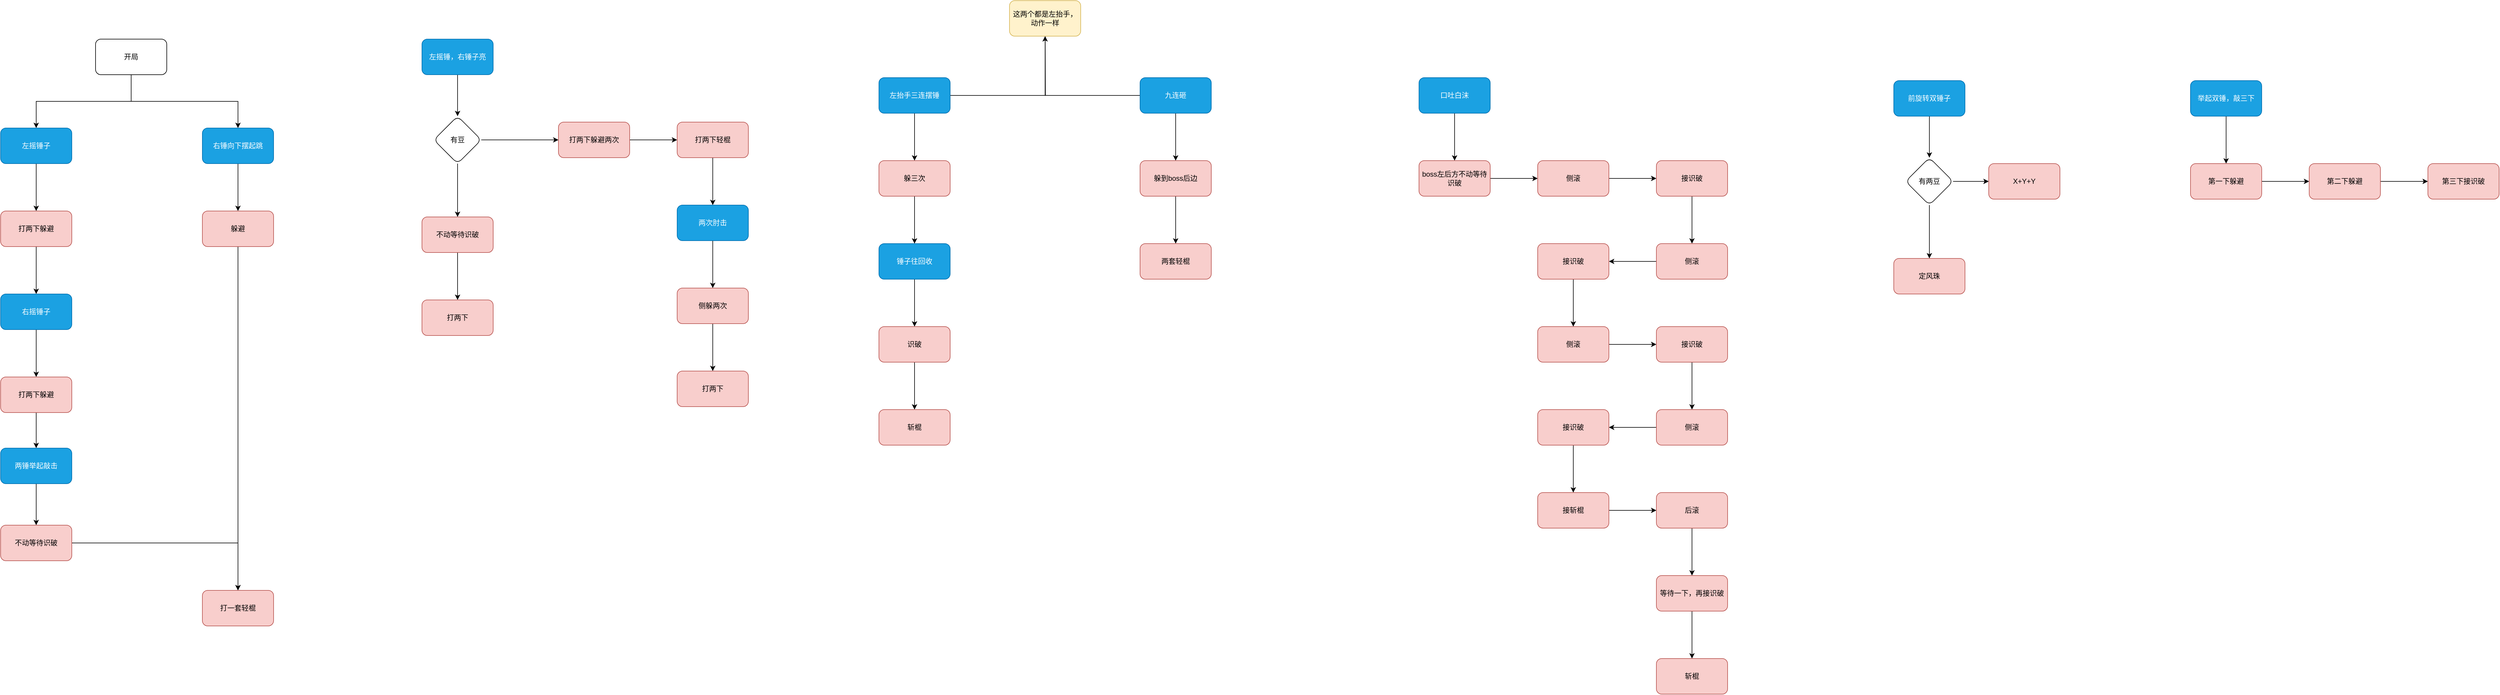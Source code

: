 <mxfile version="24.7.16">
  <diagram name="第 1 页" id="0NVcYtt5c4hPnMqfbpFV">
    <mxGraphModel dx="4301" dy="1174" grid="1" gridSize="10" guides="1" tooltips="1" connect="1" arrows="1" fold="1" page="0" pageScale="1" pageWidth="827" pageHeight="1169" math="0" shadow="0">
      <root>
        <mxCell id="0" />
        <mxCell id="1" parent="0" />
        <mxCell id="G3JIJTOK4R4ZPR2njA6u-4" style="edgeStyle=orthogonalEdgeStyle;rounded=0;orthogonalLoop=1;jettySize=auto;html=1;exitX=0.5;exitY=1;exitDx=0;exitDy=0;" edge="1" parent="1" source="G3JIJTOK4R4ZPR2njA6u-1" target="G3JIJTOK4R4ZPR2njA6u-5">
          <mxGeometry relative="1" as="geometry">
            <mxPoint x="-810" y="350" as="targetPoint" />
          </mxGeometry>
        </mxCell>
        <mxCell id="G3JIJTOK4R4ZPR2njA6u-6" style="edgeStyle=orthogonalEdgeStyle;rounded=0;orthogonalLoop=1;jettySize=auto;html=1;exitX=0.5;exitY=1;exitDx=0;exitDy=0;" edge="1" parent="1" source="G3JIJTOK4R4ZPR2njA6u-1" target="G3JIJTOK4R4ZPR2njA6u-7">
          <mxGeometry relative="1" as="geometry">
            <mxPoint x="-470" y="320" as="targetPoint" />
          </mxGeometry>
        </mxCell>
        <mxCell id="G3JIJTOK4R4ZPR2njA6u-1" value="开局" style="rounded=1;whiteSpace=wrap;html=1;" vertex="1" parent="1">
          <mxGeometry x="-710" y="170" width="120" height="60" as="geometry" />
        </mxCell>
        <mxCell id="G3JIJTOK4R4ZPR2njA6u-14" value="" style="edgeStyle=orthogonalEdgeStyle;rounded=0;orthogonalLoop=1;jettySize=auto;html=1;" edge="1" parent="1" source="G3JIJTOK4R4ZPR2njA6u-5" target="G3JIJTOK4R4ZPR2njA6u-13">
          <mxGeometry relative="1" as="geometry" />
        </mxCell>
        <mxCell id="G3JIJTOK4R4ZPR2njA6u-5" value="左摇锤子" style="rounded=1;whiteSpace=wrap;html=1;fillColor=#1ba1e2;strokeColor=#006EAF;fontColor=#ffffff;" vertex="1" parent="1">
          <mxGeometry x="-870" y="320" width="120" height="60" as="geometry" />
        </mxCell>
        <mxCell id="G3JIJTOK4R4ZPR2njA6u-9" value="" style="edgeStyle=orthogonalEdgeStyle;rounded=0;orthogonalLoop=1;jettySize=auto;html=1;" edge="1" parent="1" source="G3JIJTOK4R4ZPR2njA6u-7" target="G3JIJTOK4R4ZPR2njA6u-8">
          <mxGeometry relative="1" as="geometry" />
        </mxCell>
        <mxCell id="G3JIJTOK4R4ZPR2njA6u-7" value="右锤向下摆起跳" style="rounded=1;whiteSpace=wrap;html=1;fillColor=#1ba1e2;strokeColor=#006EAF;fontColor=#ffffff;" vertex="1" parent="1">
          <mxGeometry x="-530" y="320" width="120" height="60" as="geometry" />
        </mxCell>
        <mxCell id="G3JIJTOK4R4ZPR2njA6u-11" value="" style="edgeStyle=orthogonalEdgeStyle;rounded=0;orthogonalLoop=1;jettySize=auto;html=1;" edge="1" parent="1" source="G3JIJTOK4R4ZPR2njA6u-8" target="G3JIJTOK4R4ZPR2njA6u-10">
          <mxGeometry relative="1" as="geometry" />
        </mxCell>
        <mxCell id="G3JIJTOK4R4ZPR2njA6u-8" value="躲避" style="whiteSpace=wrap;html=1;rounded=1;fillColor=#f8cecc;strokeColor=#b85450;" vertex="1" parent="1">
          <mxGeometry x="-530" y="460" width="120" height="60" as="geometry" />
        </mxCell>
        <mxCell id="G3JIJTOK4R4ZPR2njA6u-10" value="打一套轻棍" style="whiteSpace=wrap;html=1;rounded=1;fillColor=#f8cecc;strokeColor=#b85450;" vertex="1" parent="1">
          <mxGeometry x="-530" y="1100" width="120" height="60" as="geometry" />
        </mxCell>
        <mxCell id="G3JIJTOK4R4ZPR2njA6u-16" value="" style="edgeStyle=orthogonalEdgeStyle;rounded=0;orthogonalLoop=1;jettySize=auto;html=1;" edge="1" parent="1" source="G3JIJTOK4R4ZPR2njA6u-13" target="G3JIJTOK4R4ZPR2njA6u-15">
          <mxGeometry relative="1" as="geometry" />
        </mxCell>
        <mxCell id="G3JIJTOK4R4ZPR2njA6u-13" value="打两下躲避" style="whiteSpace=wrap;html=1;rounded=1;fillColor=#f8cecc;strokeColor=#b85450;" vertex="1" parent="1">
          <mxGeometry x="-870" y="460" width="120" height="60" as="geometry" />
        </mxCell>
        <mxCell id="G3JIJTOK4R4ZPR2njA6u-18" value="" style="edgeStyle=orthogonalEdgeStyle;rounded=0;orthogonalLoop=1;jettySize=auto;html=1;" edge="1" parent="1" source="G3JIJTOK4R4ZPR2njA6u-15" target="G3JIJTOK4R4ZPR2njA6u-17">
          <mxGeometry relative="1" as="geometry" />
        </mxCell>
        <mxCell id="G3JIJTOK4R4ZPR2njA6u-15" value="右摇锤子" style="whiteSpace=wrap;html=1;rounded=1;fillColor=#1ba1e2;strokeColor=#006EAF;fontColor=#ffffff;" vertex="1" parent="1">
          <mxGeometry x="-870" y="600" width="120" height="60" as="geometry" />
        </mxCell>
        <mxCell id="G3JIJTOK4R4ZPR2njA6u-20" value="" style="edgeStyle=orthogonalEdgeStyle;rounded=0;orthogonalLoop=1;jettySize=auto;html=1;" edge="1" parent="1" source="G3JIJTOK4R4ZPR2njA6u-17" target="G3JIJTOK4R4ZPR2njA6u-19">
          <mxGeometry relative="1" as="geometry" />
        </mxCell>
        <mxCell id="G3JIJTOK4R4ZPR2njA6u-17" value="打两下躲避" style="whiteSpace=wrap;html=1;rounded=1;fillColor=#f8cecc;strokeColor=#b85450;" vertex="1" parent="1">
          <mxGeometry x="-870" y="740" width="120" height="60" as="geometry" />
        </mxCell>
        <mxCell id="G3JIJTOK4R4ZPR2njA6u-23" value="" style="edgeStyle=orthogonalEdgeStyle;rounded=0;orthogonalLoop=1;jettySize=auto;html=1;" edge="1" parent="1" source="G3JIJTOK4R4ZPR2njA6u-19" target="G3JIJTOK4R4ZPR2njA6u-22">
          <mxGeometry relative="1" as="geometry" />
        </mxCell>
        <mxCell id="G3JIJTOK4R4ZPR2njA6u-19" value="两锤举起敲击" style="whiteSpace=wrap;html=1;rounded=1;fillColor=#1ba1e2;strokeColor=#006EAF;fontColor=#ffffff;" vertex="1" parent="1">
          <mxGeometry x="-870" y="860" width="120" height="60" as="geometry" />
        </mxCell>
        <mxCell id="G3JIJTOK4R4ZPR2njA6u-24" style="edgeStyle=orthogonalEdgeStyle;rounded=0;orthogonalLoop=1;jettySize=auto;html=1;entryX=0.5;entryY=0;entryDx=0;entryDy=0;" edge="1" parent="1" source="G3JIJTOK4R4ZPR2njA6u-22" target="G3JIJTOK4R4ZPR2njA6u-10">
          <mxGeometry relative="1" as="geometry" />
        </mxCell>
        <mxCell id="G3JIJTOK4R4ZPR2njA6u-22" value="不动等待识破" style="whiteSpace=wrap;html=1;rounded=1;fillColor=#f8cecc;strokeColor=#b85450;" vertex="1" parent="1">
          <mxGeometry x="-870" y="990" width="120" height="60" as="geometry" />
        </mxCell>
        <mxCell id="G3JIJTOK4R4ZPR2njA6u-27" value="" style="edgeStyle=orthogonalEdgeStyle;rounded=0;orthogonalLoop=1;jettySize=auto;html=1;" edge="1" parent="1" source="G3JIJTOK4R4ZPR2njA6u-25" target="G3JIJTOK4R4ZPR2njA6u-26">
          <mxGeometry relative="1" as="geometry" />
        </mxCell>
        <mxCell id="G3JIJTOK4R4ZPR2njA6u-25" value="左摇锤，右锤子亮" style="rounded=1;whiteSpace=wrap;html=1;fillColor=#1ba1e2;strokeColor=#006EAF;fontColor=#ffffff;" vertex="1" parent="1">
          <mxGeometry x="-160" y="170" width="120" height="60" as="geometry" />
        </mxCell>
        <mxCell id="G3JIJTOK4R4ZPR2njA6u-29" value="" style="edgeStyle=orthogonalEdgeStyle;rounded=0;orthogonalLoop=1;jettySize=auto;html=1;" edge="1" parent="1" source="G3JIJTOK4R4ZPR2njA6u-26" target="G3JIJTOK4R4ZPR2njA6u-28">
          <mxGeometry relative="1" as="geometry" />
        </mxCell>
        <mxCell id="G3JIJTOK4R4ZPR2njA6u-33" value="" style="edgeStyle=orthogonalEdgeStyle;rounded=0;orthogonalLoop=1;jettySize=auto;html=1;" edge="1" parent="1" source="G3JIJTOK4R4ZPR2njA6u-26" target="G3JIJTOK4R4ZPR2njA6u-32">
          <mxGeometry relative="1" as="geometry" />
        </mxCell>
        <mxCell id="G3JIJTOK4R4ZPR2njA6u-26" value="有豆" style="rhombus;whiteSpace=wrap;html=1;rounded=1;" vertex="1" parent="1">
          <mxGeometry x="-140" y="300" width="80" height="80" as="geometry" />
        </mxCell>
        <mxCell id="G3JIJTOK4R4ZPR2njA6u-31" value="" style="edgeStyle=orthogonalEdgeStyle;rounded=0;orthogonalLoop=1;jettySize=auto;html=1;" edge="1" parent="1" source="G3JIJTOK4R4ZPR2njA6u-28" target="G3JIJTOK4R4ZPR2njA6u-30">
          <mxGeometry relative="1" as="geometry" />
        </mxCell>
        <mxCell id="G3JIJTOK4R4ZPR2njA6u-28" value="不动等待识破" style="whiteSpace=wrap;html=1;rounded=1;fillColor=#f8cecc;strokeColor=#b85450;" vertex="1" parent="1">
          <mxGeometry x="-160" y="470" width="120" height="60" as="geometry" />
        </mxCell>
        <mxCell id="G3JIJTOK4R4ZPR2njA6u-30" value="打两下" style="whiteSpace=wrap;html=1;rounded=1;fillColor=#f8cecc;strokeColor=#b85450;" vertex="1" parent="1">
          <mxGeometry x="-160" y="610" width="120" height="60" as="geometry" />
        </mxCell>
        <mxCell id="G3JIJTOK4R4ZPR2njA6u-35" value="" style="edgeStyle=orthogonalEdgeStyle;rounded=0;orthogonalLoop=1;jettySize=auto;html=1;" edge="1" parent="1" source="G3JIJTOK4R4ZPR2njA6u-32" target="G3JIJTOK4R4ZPR2njA6u-34">
          <mxGeometry relative="1" as="geometry" />
        </mxCell>
        <mxCell id="G3JIJTOK4R4ZPR2njA6u-32" value="打两下躲避两次" style="whiteSpace=wrap;html=1;rounded=1;fillColor=#f8cecc;strokeColor=#b85450;" vertex="1" parent="1">
          <mxGeometry x="70" y="310" width="120" height="60" as="geometry" />
        </mxCell>
        <mxCell id="G3JIJTOK4R4ZPR2njA6u-37" value="" style="edgeStyle=orthogonalEdgeStyle;rounded=0;orthogonalLoop=1;jettySize=auto;html=1;" edge="1" parent="1" source="G3JIJTOK4R4ZPR2njA6u-34" target="G3JIJTOK4R4ZPR2njA6u-36">
          <mxGeometry relative="1" as="geometry" />
        </mxCell>
        <mxCell id="G3JIJTOK4R4ZPR2njA6u-34" value="打两下轻棍" style="whiteSpace=wrap;html=1;rounded=1;fillColor=#f8cecc;strokeColor=#b85450;" vertex="1" parent="1">
          <mxGeometry x="270" y="310" width="120" height="60" as="geometry" />
        </mxCell>
        <mxCell id="G3JIJTOK4R4ZPR2njA6u-39" value="" style="edgeStyle=orthogonalEdgeStyle;rounded=0;orthogonalLoop=1;jettySize=auto;html=1;" edge="1" parent="1" source="G3JIJTOK4R4ZPR2njA6u-36" target="G3JIJTOK4R4ZPR2njA6u-38">
          <mxGeometry relative="1" as="geometry" />
        </mxCell>
        <mxCell id="G3JIJTOK4R4ZPR2njA6u-36" value="两次肘击" style="whiteSpace=wrap;html=1;rounded=1;fillColor=#1ba1e2;strokeColor=#006EAF;fontColor=#ffffff;" vertex="1" parent="1">
          <mxGeometry x="270" y="450" width="120" height="60" as="geometry" />
        </mxCell>
        <mxCell id="G3JIJTOK4R4ZPR2njA6u-41" value="" style="edgeStyle=orthogonalEdgeStyle;rounded=0;orthogonalLoop=1;jettySize=auto;html=1;" edge="1" parent="1" source="G3JIJTOK4R4ZPR2njA6u-38" target="G3JIJTOK4R4ZPR2njA6u-40">
          <mxGeometry relative="1" as="geometry" />
        </mxCell>
        <mxCell id="G3JIJTOK4R4ZPR2njA6u-38" value="侧躲两次" style="whiteSpace=wrap;html=1;rounded=1;fillColor=#f8cecc;strokeColor=#b85450;" vertex="1" parent="1">
          <mxGeometry x="270" y="590" width="120" height="60" as="geometry" />
        </mxCell>
        <mxCell id="G3JIJTOK4R4ZPR2njA6u-40" value="打两下" style="whiteSpace=wrap;html=1;rounded=1;fillColor=#f8cecc;strokeColor=#b85450;" vertex="1" parent="1">
          <mxGeometry x="270" y="730" width="120" height="60" as="geometry" />
        </mxCell>
        <mxCell id="G3JIJTOK4R4ZPR2njA6u-44" value="" style="edgeStyle=orthogonalEdgeStyle;rounded=0;orthogonalLoop=1;jettySize=auto;html=1;" edge="1" parent="1" source="G3JIJTOK4R4ZPR2njA6u-42" target="G3JIJTOK4R4ZPR2njA6u-43">
          <mxGeometry relative="1" as="geometry" />
        </mxCell>
        <mxCell id="G3JIJTOK4R4ZPR2njA6u-59" style="edgeStyle=orthogonalEdgeStyle;rounded=0;orthogonalLoop=1;jettySize=auto;html=1;" edge="1" parent="1" source="G3JIJTOK4R4ZPR2njA6u-42">
          <mxGeometry relative="1" as="geometry">
            <mxPoint x="890" y="135" as="targetPoint" />
          </mxGeometry>
        </mxCell>
        <mxCell id="G3JIJTOK4R4ZPR2njA6u-42" value="左抬手三连摆锤" style="rounded=1;whiteSpace=wrap;html=1;fillColor=#1ba1e2;fontColor=#ffffff;strokeColor=#006EAF;" vertex="1" parent="1">
          <mxGeometry x="610" y="235" width="120" height="60" as="geometry" />
        </mxCell>
        <mxCell id="G3JIJTOK4R4ZPR2njA6u-46" value="" style="edgeStyle=orthogonalEdgeStyle;rounded=0;orthogonalLoop=1;jettySize=auto;html=1;" edge="1" parent="1" source="G3JIJTOK4R4ZPR2njA6u-43" target="G3JIJTOK4R4ZPR2njA6u-45">
          <mxGeometry relative="1" as="geometry" />
        </mxCell>
        <mxCell id="G3JIJTOK4R4ZPR2njA6u-43" value="躲三次" style="whiteSpace=wrap;html=1;rounded=1;fillColor=#f8cecc;strokeColor=#b85450;" vertex="1" parent="1">
          <mxGeometry x="610" y="375" width="120" height="60" as="geometry" />
        </mxCell>
        <mxCell id="G3JIJTOK4R4ZPR2njA6u-48" value="" style="edgeStyle=orthogonalEdgeStyle;rounded=0;orthogonalLoop=1;jettySize=auto;html=1;" edge="1" parent="1" source="G3JIJTOK4R4ZPR2njA6u-45" target="G3JIJTOK4R4ZPR2njA6u-47">
          <mxGeometry relative="1" as="geometry" />
        </mxCell>
        <mxCell id="G3JIJTOK4R4ZPR2njA6u-45" value="锤子往回收" style="whiteSpace=wrap;html=1;rounded=1;fillColor=#1ba1e2;fontColor=#ffffff;strokeColor=#006EAF;" vertex="1" parent="1">
          <mxGeometry x="610" y="515" width="120" height="60" as="geometry" />
        </mxCell>
        <mxCell id="G3JIJTOK4R4ZPR2njA6u-50" value="" style="edgeStyle=orthogonalEdgeStyle;rounded=0;orthogonalLoop=1;jettySize=auto;html=1;" edge="1" parent="1" source="G3JIJTOK4R4ZPR2njA6u-47" target="G3JIJTOK4R4ZPR2njA6u-49">
          <mxGeometry relative="1" as="geometry" />
        </mxCell>
        <mxCell id="G3JIJTOK4R4ZPR2njA6u-47" value="识破" style="whiteSpace=wrap;html=1;rounded=1;fillColor=#f8cecc;strokeColor=#b85450;" vertex="1" parent="1">
          <mxGeometry x="610" y="655" width="120" height="60" as="geometry" />
        </mxCell>
        <mxCell id="G3JIJTOK4R4ZPR2njA6u-49" value="斩棍" style="whiteSpace=wrap;html=1;fillColor=#f8cecc;strokeColor=#b85450;rounded=1;" vertex="1" parent="1">
          <mxGeometry x="610" y="795" width="120" height="60" as="geometry" />
        </mxCell>
        <mxCell id="G3JIJTOK4R4ZPR2njA6u-53" value="" style="edgeStyle=orthogonalEdgeStyle;rounded=0;orthogonalLoop=1;jettySize=auto;html=1;" edge="1" parent="1" source="G3JIJTOK4R4ZPR2njA6u-51" target="G3JIJTOK4R4ZPR2njA6u-52">
          <mxGeometry relative="1" as="geometry" />
        </mxCell>
        <mxCell id="G3JIJTOK4R4ZPR2njA6u-60" style="edgeStyle=orthogonalEdgeStyle;rounded=0;orthogonalLoop=1;jettySize=auto;html=1;" edge="1" parent="1" source="G3JIJTOK4R4ZPR2njA6u-51" target="G3JIJTOK4R4ZPR2njA6u-61">
          <mxGeometry relative="1" as="geometry">
            <mxPoint x="890" y="135" as="targetPoint" />
          </mxGeometry>
        </mxCell>
        <mxCell id="G3JIJTOK4R4ZPR2njA6u-51" value="九连砸" style="rounded=1;whiteSpace=wrap;html=1;fillColor=#1ba1e2;fontColor=#ffffff;strokeColor=#006EAF;" vertex="1" parent="1">
          <mxGeometry x="1050" y="235" width="120" height="60" as="geometry" />
        </mxCell>
        <mxCell id="G3JIJTOK4R4ZPR2njA6u-55" value="" style="edgeStyle=orthogonalEdgeStyle;rounded=0;orthogonalLoop=1;jettySize=auto;html=1;" edge="1" parent="1" source="G3JIJTOK4R4ZPR2njA6u-52" target="G3JIJTOK4R4ZPR2njA6u-54">
          <mxGeometry relative="1" as="geometry" />
        </mxCell>
        <mxCell id="G3JIJTOK4R4ZPR2njA6u-52" value="躲到boss后边" style="whiteSpace=wrap;html=1;rounded=1;fillColor=#f8cecc;strokeColor=#b85450;" vertex="1" parent="1">
          <mxGeometry x="1050" y="375" width="120" height="60" as="geometry" />
        </mxCell>
        <mxCell id="G3JIJTOK4R4ZPR2njA6u-54" value="两套轻棍" style="whiteSpace=wrap;html=1;rounded=1;fillColor=#f8cecc;strokeColor=#b85450;" vertex="1" parent="1">
          <mxGeometry x="1050" y="515" width="120" height="60" as="geometry" />
        </mxCell>
        <mxCell id="G3JIJTOK4R4ZPR2njA6u-61" value="这两个都是左抬手，动作一样" style="rounded=1;whiteSpace=wrap;html=1;fillColor=#fff2cc;strokeColor=#d6b656;" vertex="1" parent="1">
          <mxGeometry x="830" y="105" width="120" height="60" as="geometry" />
        </mxCell>
        <mxCell id="G3JIJTOK4R4ZPR2njA6u-64" value="" style="edgeStyle=orthogonalEdgeStyle;rounded=0;orthogonalLoop=1;jettySize=auto;html=1;" edge="1" parent="1" source="G3JIJTOK4R4ZPR2njA6u-62" target="G3JIJTOK4R4ZPR2njA6u-63">
          <mxGeometry relative="1" as="geometry" />
        </mxCell>
        <mxCell id="G3JIJTOK4R4ZPR2njA6u-62" value="口吐白沫" style="rounded=1;whiteSpace=wrap;html=1;fillColor=#1ba1e2;fontColor=#ffffff;strokeColor=#006EAF;" vertex="1" parent="1">
          <mxGeometry x="1520" y="235" width="120" height="60" as="geometry" />
        </mxCell>
        <mxCell id="G3JIJTOK4R4ZPR2njA6u-66" value="" style="edgeStyle=orthogonalEdgeStyle;rounded=0;orthogonalLoop=1;jettySize=auto;html=1;" edge="1" parent="1" source="G3JIJTOK4R4ZPR2njA6u-63" target="G3JIJTOK4R4ZPR2njA6u-65">
          <mxGeometry relative="1" as="geometry" />
        </mxCell>
        <mxCell id="G3JIJTOK4R4ZPR2njA6u-63" value="boss左后方不动等待识破" style="whiteSpace=wrap;html=1;fillColor=#f8cecc;strokeColor=#b85450;rounded=1;" vertex="1" parent="1">
          <mxGeometry x="1520" y="375" width="120" height="60" as="geometry" />
        </mxCell>
        <mxCell id="G3JIJTOK4R4ZPR2njA6u-68" value="" style="edgeStyle=orthogonalEdgeStyle;rounded=0;orthogonalLoop=1;jettySize=auto;html=1;" edge="1" parent="1" source="G3JIJTOK4R4ZPR2njA6u-65" target="G3JIJTOK4R4ZPR2njA6u-67">
          <mxGeometry relative="1" as="geometry" />
        </mxCell>
        <mxCell id="G3JIJTOK4R4ZPR2njA6u-65" value="侧滚" style="whiteSpace=wrap;html=1;fillColor=#f8cecc;strokeColor=#b85450;rounded=1;" vertex="1" parent="1">
          <mxGeometry x="1720" y="375" width="120" height="60" as="geometry" />
        </mxCell>
        <mxCell id="G3JIJTOK4R4ZPR2njA6u-70" value="" style="edgeStyle=orthogonalEdgeStyle;rounded=0;orthogonalLoop=1;jettySize=auto;html=1;" edge="1" parent="1" source="G3JIJTOK4R4ZPR2njA6u-67" target="G3JIJTOK4R4ZPR2njA6u-69">
          <mxGeometry relative="1" as="geometry" />
        </mxCell>
        <mxCell id="G3JIJTOK4R4ZPR2njA6u-67" value="接识破" style="whiteSpace=wrap;html=1;fillColor=#f8cecc;strokeColor=#b85450;rounded=1;" vertex="1" parent="1">
          <mxGeometry x="1920" y="375" width="120" height="60" as="geometry" />
        </mxCell>
        <mxCell id="G3JIJTOK4R4ZPR2njA6u-72" value="" style="edgeStyle=orthogonalEdgeStyle;rounded=0;orthogonalLoop=1;jettySize=auto;html=1;" edge="1" parent="1" source="G3JIJTOK4R4ZPR2njA6u-69" target="G3JIJTOK4R4ZPR2njA6u-71">
          <mxGeometry relative="1" as="geometry" />
        </mxCell>
        <mxCell id="G3JIJTOK4R4ZPR2njA6u-69" value="侧滚" style="whiteSpace=wrap;html=1;fillColor=#f8cecc;strokeColor=#b85450;rounded=1;" vertex="1" parent="1">
          <mxGeometry x="1920" y="515" width="120" height="60" as="geometry" />
        </mxCell>
        <mxCell id="G3JIJTOK4R4ZPR2njA6u-74" value="" style="edgeStyle=orthogonalEdgeStyle;rounded=0;orthogonalLoop=1;jettySize=auto;html=1;" edge="1" parent="1" source="G3JIJTOK4R4ZPR2njA6u-71" target="G3JIJTOK4R4ZPR2njA6u-73">
          <mxGeometry relative="1" as="geometry" />
        </mxCell>
        <mxCell id="G3JIJTOK4R4ZPR2njA6u-71" value="接识破" style="whiteSpace=wrap;html=1;fillColor=#f8cecc;strokeColor=#b85450;rounded=1;" vertex="1" parent="1">
          <mxGeometry x="1720" y="515" width="120" height="60" as="geometry" />
        </mxCell>
        <mxCell id="G3JIJTOK4R4ZPR2njA6u-76" value="" style="edgeStyle=orthogonalEdgeStyle;rounded=0;orthogonalLoop=1;jettySize=auto;html=1;" edge="1" parent="1" source="G3JIJTOK4R4ZPR2njA6u-73" target="G3JIJTOK4R4ZPR2njA6u-75">
          <mxGeometry relative="1" as="geometry" />
        </mxCell>
        <mxCell id="G3JIJTOK4R4ZPR2njA6u-73" value="侧滚" style="whiteSpace=wrap;html=1;fillColor=#f8cecc;strokeColor=#b85450;rounded=1;" vertex="1" parent="1">
          <mxGeometry x="1720" y="655" width="120" height="60" as="geometry" />
        </mxCell>
        <mxCell id="G3JIJTOK4R4ZPR2njA6u-78" value="" style="edgeStyle=orthogonalEdgeStyle;rounded=0;orthogonalLoop=1;jettySize=auto;html=1;" edge="1" parent="1" source="G3JIJTOK4R4ZPR2njA6u-75" target="G3JIJTOK4R4ZPR2njA6u-77">
          <mxGeometry relative="1" as="geometry" />
        </mxCell>
        <mxCell id="G3JIJTOK4R4ZPR2njA6u-75" value="接识破" style="whiteSpace=wrap;html=1;fillColor=#f8cecc;strokeColor=#b85450;rounded=1;" vertex="1" parent="1">
          <mxGeometry x="1920" y="655" width="120" height="60" as="geometry" />
        </mxCell>
        <mxCell id="G3JIJTOK4R4ZPR2njA6u-80" value="" style="edgeStyle=orthogonalEdgeStyle;rounded=0;orthogonalLoop=1;jettySize=auto;html=1;" edge="1" parent="1" source="G3JIJTOK4R4ZPR2njA6u-77" target="G3JIJTOK4R4ZPR2njA6u-79">
          <mxGeometry relative="1" as="geometry" />
        </mxCell>
        <mxCell id="G3JIJTOK4R4ZPR2njA6u-77" value="侧滚" style="whiteSpace=wrap;html=1;fillColor=#f8cecc;strokeColor=#b85450;rounded=1;" vertex="1" parent="1">
          <mxGeometry x="1920" y="795" width="120" height="60" as="geometry" />
        </mxCell>
        <mxCell id="G3JIJTOK4R4ZPR2njA6u-82" value="" style="edgeStyle=orthogonalEdgeStyle;rounded=0;orthogonalLoop=1;jettySize=auto;html=1;" edge="1" parent="1" source="G3JIJTOK4R4ZPR2njA6u-79" target="G3JIJTOK4R4ZPR2njA6u-81">
          <mxGeometry relative="1" as="geometry" />
        </mxCell>
        <mxCell id="G3JIJTOK4R4ZPR2njA6u-79" value="接识破" style="whiteSpace=wrap;html=1;fillColor=#f8cecc;strokeColor=#b85450;rounded=1;" vertex="1" parent="1">
          <mxGeometry x="1720" y="795" width="120" height="60" as="geometry" />
        </mxCell>
        <mxCell id="G3JIJTOK4R4ZPR2njA6u-84" value="" style="edgeStyle=orthogonalEdgeStyle;rounded=0;orthogonalLoop=1;jettySize=auto;html=1;" edge="1" parent="1" source="G3JIJTOK4R4ZPR2njA6u-81" target="G3JIJTOK4R4ZPR2njA6u-83">
          <mxGeometry relative="1" as="geometry" />
        </mxCell>
        <mxCell id="G3JIJTOK4R4ZPR2njA6u-81" value="接斩棍" style="whiteSpace=wrap;html=1;fillColor=#f8cecc;strokeColor=#b85450;rounded=1;" vertex="1" parent="1">
          <mxGeometry x="1720" y="935" width="120" height="60" as="geometry" />
        </mxCell>
        <mxCell id="G3JIJTOK4R4ZPR2njA6u-86" value="" style="edgeStyle=orthogonalEdgeStyle;rounded=0;orthogonalLoop=1;jettySize=auto;html=1;" edge="1" parent="1" source="G3JIJTOK4R4ZPR2njA6u-83" target="G3JIJTOK4R4ZPR2njA6u-85">
          <mxGeometry relative="1" as="geometry" />
        </mxCell>
        <mxCell id="G3JIJTOK4R4ZPR2njA6u-83" value="后滚" style="whiteSpace=wrap;html=1;fillColor=#f8cecc;strokeColor=#b85450;rounded=1;" vertex="1" parent="1">
          <mxGeometry x="1920" y="935" width="120" height="60" as="geometry" />
        </mxCell>
        <mxCell id="G3JIJTOK4R4ZPR2njA6u-88" value="" style="edgeStyle=orthogonalEdgeStyle;rounded=0;orthogonalLoop=1;jettySize=auto;html=1;" edge="1" parent="1" source="G3JIJTOK4R4ZPR2njA6u-85" target="G3JIJTOK4R4ZPR2njA6u-87">
          <mxGeometry relative="1" as="geometry" />
        </mxCell>
        <mxCell id="G3JIJTOK4R4ZPR2njA6u-85" value="等待一下，再接识破" style="whiteSpace=wrap;html=1;fillColor=#f8cecc;strokeColor=#b85450;rounded=1;" vertex="1" parent="1">
          <mxGeometry x="1920" y="1075" width="120" height="60" as="geometry" />
        </mxCell>
        <mxCell id="G3JIJTOK4R4ZPR2njA6u-87" value="斩棍" style="whiteSpace=wrap;html=1;fillColor=#f8cecc;strokeColor=#b85450;rounded=1;" vertex="1" parent="1">
          <mxGeometry x="1920" y="1215" width="120" height="60" as="geometry" />
        </mxCell>
        <mxCell id="G3JIJTOK4R4ZPR2njA6u-91" value="" style="edgeStyle=orthogonalEdgeStyle;rounded=0;orthogonalLoop=1;jettySize=auto;html=1;" edge="1" parent="1" source="G3JIJTOK4R4ZPR2njA6u-89" target="G3JIJTOK4R4ZPR2njA6u-90">
          <mxGeometry relative="1" as="geometry" />
        </mxCell>
        <mxCell id="G3JIJTOK4R4ZPR2njA6u-89" value="前旋转双锤子" style="rounded=1;whiteSpace=wrap;html=1;fillColor=#1ba1e2;fontColor=#ffffff;strokeColor=#006EAF;" vertex="1" parent="1">
          <mxGeometry x="2320" y="240" width="120" height="60" as="geometry" />
        </mxCell>
        <mxCell id="G3JIJTOK4R4ZPR2njA6u-93" value="" style="edgeStyle=orthogonalEdgeStyle;rounded=0;orthogonalLoop=1;jettySize=auto;html=1;" edge="1" parent="1" source="G3JIJTOK4R4ZPR2njA6u-90" target="G3JIJTOK4R4ZPR2njA6u-92">
          <mxGeometry relative="1" as="geometry" />
        </mxCell>
        <mxCell id="G3JIJTOK4R4ZPR2njA6u-95" value="" style="edgeStyle=orthogonalEdgeStyle;rounded=0;orthogonalLoop=1;jettySize=auto;html=1;" edge="1" parent="1" source="G3JIJTOK4R4ZPR2njA6u-90" target="G3JIJTOK4R4ZPR2njA6u-94">
          <mxGeometry relative="1" as="geometry" />
        </mxCell>
        <mxCell id="G3JIJTOK4R4ZPR2njA6u-90" value="有两豆" style="rhombus;whiteSpace=wrap;html=1;rounded=1;" vertex="1" parent="1">
          <mxGeometry x="2340" y="370" width="80" height="80" as="geometry" />
        </mxCell>
        <mxCell id="G3JIJTOK4R4ZPR2njA6u-92" value="X+Y+Y" style="whiteSpace=wrap;html=1;rounded=1;fillColor=#f8cecc;strokeColor=#b85450;" vertex="1" parent="1">
          <mxGeometry x="2480" y="380" width="120" height="60" as="geometry" />
        </mxCell>
        <mxCell id="G3JIJTOK4R4ZPR2njA6u-94" value="定风珠" style="whiteSpace=wrap;html=1;rounded=1;fillColor=#f8cecc;strokeColor=#b85450;" vertex="1" parent="1">
          <mxGeometry x="2320" y="540" width="120" height="60" as="geometry" />
        </mxCell>
        <mxCell id="G3JIJTOK4R4ZPR2njA6u-98" value="" style="edgeStyle=orthogonalEdgeStyle;rounded=0;orthogonalLoop=1;jettySize=auto;html=1;" edge="1" parent="1" source="G3JIJTOK4R4ZPR2njA6u-96" target="G3JIJTOK4R4ZPR2njA6u-97">
          <mxGeometry relative="1" as="geometry" />
        </mxCell>
        <mxCell id="G3JIJTOK4R4ZPR2njA6u-96" value="举起双锤，敲三下" style="rounded=1;whiteSpace=wrap;html=1;fillColor=#1ba1e2;fontColor=#ffffff;strokeColor=#006EAF;" vertex="1" parent="1">
          <mxGeometry x="2820" y="240" width="120" height="60" as="geometry" />
        </mxCell>
        <mxCell id="G3JIJTOK4R4ZPR2njA6u-100" value="" style="edgeStyle=orthogonalEdgeStyle;rounded=0;orthogonalLoop=1;jettySize=auto;html=1;" edge="1" parent="1" source="G3JIJTOK4R4ZPR2njA6u-97" target="G3JIJTOK4R4ZPR2njA6u-99">
          <mxGeometry relative="1" as="geometry" />
        </mxCell>
        <mxCell id="G3JIJTOK4R4ZPR2njA6u-97" value="第一下躲避" style="whiteSpace=wrap;html=1;rounded=1;fillColor=#f8cecc;strokeColor=#b85450;" vertex="1" parent="1">
          <mxGeometry x="2820" y="380" width="120" height="60" as="geometry" />
        </mxCell>
        <mxCell id="G3JIJTOK4R4ZPR2njA6u-102" value="" style="edgeStyle=orthogonalEdgeStyle;rounded=0;orthogonalLoop=1;jettySize=auto;html=1;" edge="1" parent="1" source="G3JIJTOK4R4ZPR2njA6u-99" target="G3JIJTOK4R4ZPR2njA6u-101">
          <mxGeometry relative="1" as="geometry" />
        </mxCell>
        <mxCell id="G3JIJTOK4R4ZPR2njA6u-99" value="第二下躲避" style="whiteSpace=wrap;html=1;rounded=1;fillColor=#f8cecc;strokeColor=#b85450;" vertex="1" parent="1">
          <mxGeometry x="3020" y="380" width="120" height="60" as="geometry" />
        </mxCell>
        <mxCell id="G3JIJTOK4R4ZPR2njA6u-101" value="第三下接识破" style="whiteSpace=wrap;html=1;rounded=1;fillColor=#f8cecc;strokeColor=#b85450;" vertex="1" parent="1">
          <mxGeometry x="3220" y="380" width="120" height="60" as="geometry" />
        </mxCell>
      </root>
    </mxGraphModel>
  </diagram>
</mxfile>
